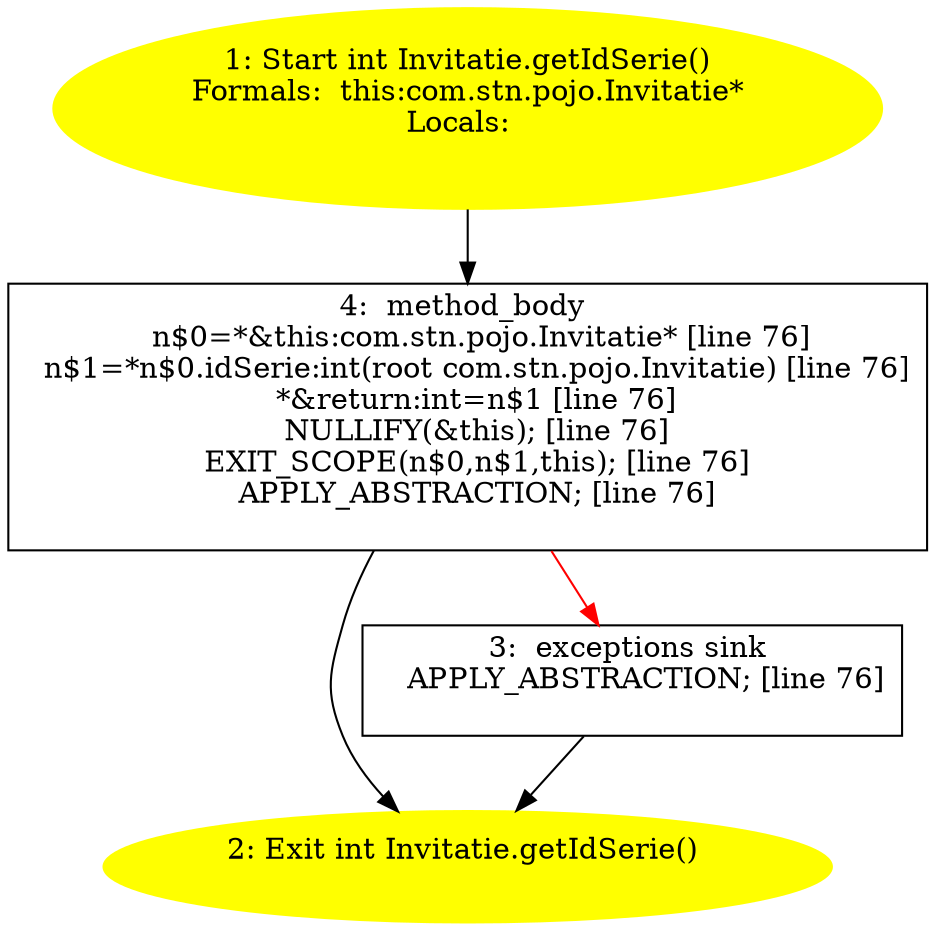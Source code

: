 /* @generated */
digraph cfg {
"com.stn.pojo.Invitatie.getIdSerie():int.b4699cc51788c94278d0c931e2e55d98_1" [label="1: Start int Invitatie.getIdSerie()\nFormals:  this:com.stn.pojo.Invitatie*\nLocals:  \n  " color=yellow style=filled]
	

	 "com.stn.pojo.Invitatie.getIdSerie():int.b4699cc51788c94278d0c931e2e55d98_1" -> "com.stn.pojo.Invitatie.getIdSerie():int.b4699cc51788c94278d0c931e2e55d98_4" ;
"com.stn.pojo.Invitatie.getIdSerie():int.b4699cc51788c94278d0c931e2e55d98_2" [label="2: Exit int Invitatie.getIdSerie() \n  " color=yellow style=filled]
	

"com.stn.pojo.Invitatie.getIdSerie():int.b4699cc51788c94278d0c931e2e55d98_3" [label="3:  exceptions sink \n   APPLY_ABSTRACTION; [line 76]\n " shape="box"]
	

	 "com.stn.pojo.Invitatie.getIdSerie():int.b4699cc51788c94278d0c931e2e55d98_3" -> "com.stn.pojo.Invitatie.getIdSerie():int.b4699cc51788c94278d0c931e2e55d98_2" ;
"com.stn.pojo.Invitatie.getIdSerie():int.b4699cc51788c94278d0c931e2e55d98_4" [label="4:  method_body \n   n$0=*&this:com.stn.pojo.Invitatie* [line 76]\n  n$1=*n$0.idSerie:int(root com.stn.pojo.Invitatie) [line 76]\n  *&return:int=n$1 [line 76]\n  NULLIFY(&this); [line 76]\n  EXIT_SCOPE(n$0,n$1,this); [line 76]\n  APPLY_ABSTRACTION; [line 76]\n " shape="box"]
	

	 "com.stn.pojo.Invitatie.getIdSerie():int.b4699cc51788c94278d0c931e2e55d98_4" -> "com.stn.pojo.Invitatie.getIdSerie():int.b4699cc51788c94278d0c931e2e55d98_2" ;
	 "com.stn.pojo.Invitatie.getIdSerie():int.b4699cc51788c94278d0c931e2e55d98_4" -> "com.stn.pojo.Invitatie.getIdSerie():int.b4699cc51788c94278d0c931e2e55d98_3" [color="red" ];
}
